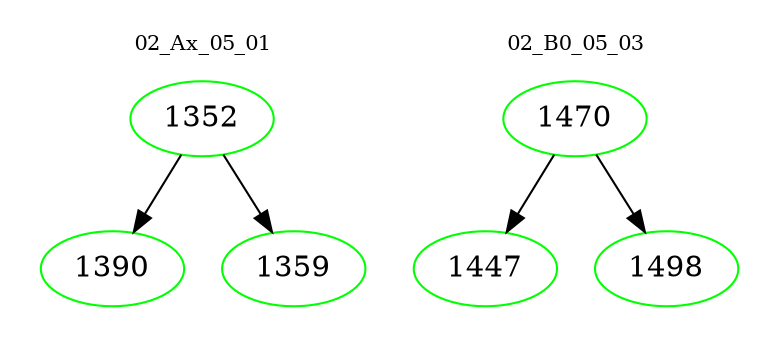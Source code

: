 digraph{
subgraph cluster_0 {
color = white
label = "02_Ax_05_01";
fontsize=10;
T0_1352 [label="1352", color="green"]
T0_1352 -> T0_1390 [color="black"]
T0_1390 [label="1390", color="green"]
T0_1352 -> T0_1359 [color="black"]
T0_1359 [label="1359", color="green"]
}
subgraph cluster_1 {
color = white
label = "02_B0_05_03";
fontsize=10;
T1_1470 [label="1470", color="green"]
T1_1470 -> T1_1447 [color="black"]
T1_1447 [label="1447", color="green"]
T1_1470 -> T1_1498 [color="black"]
T1_1498 [label="1498", color="green"]
}
}
